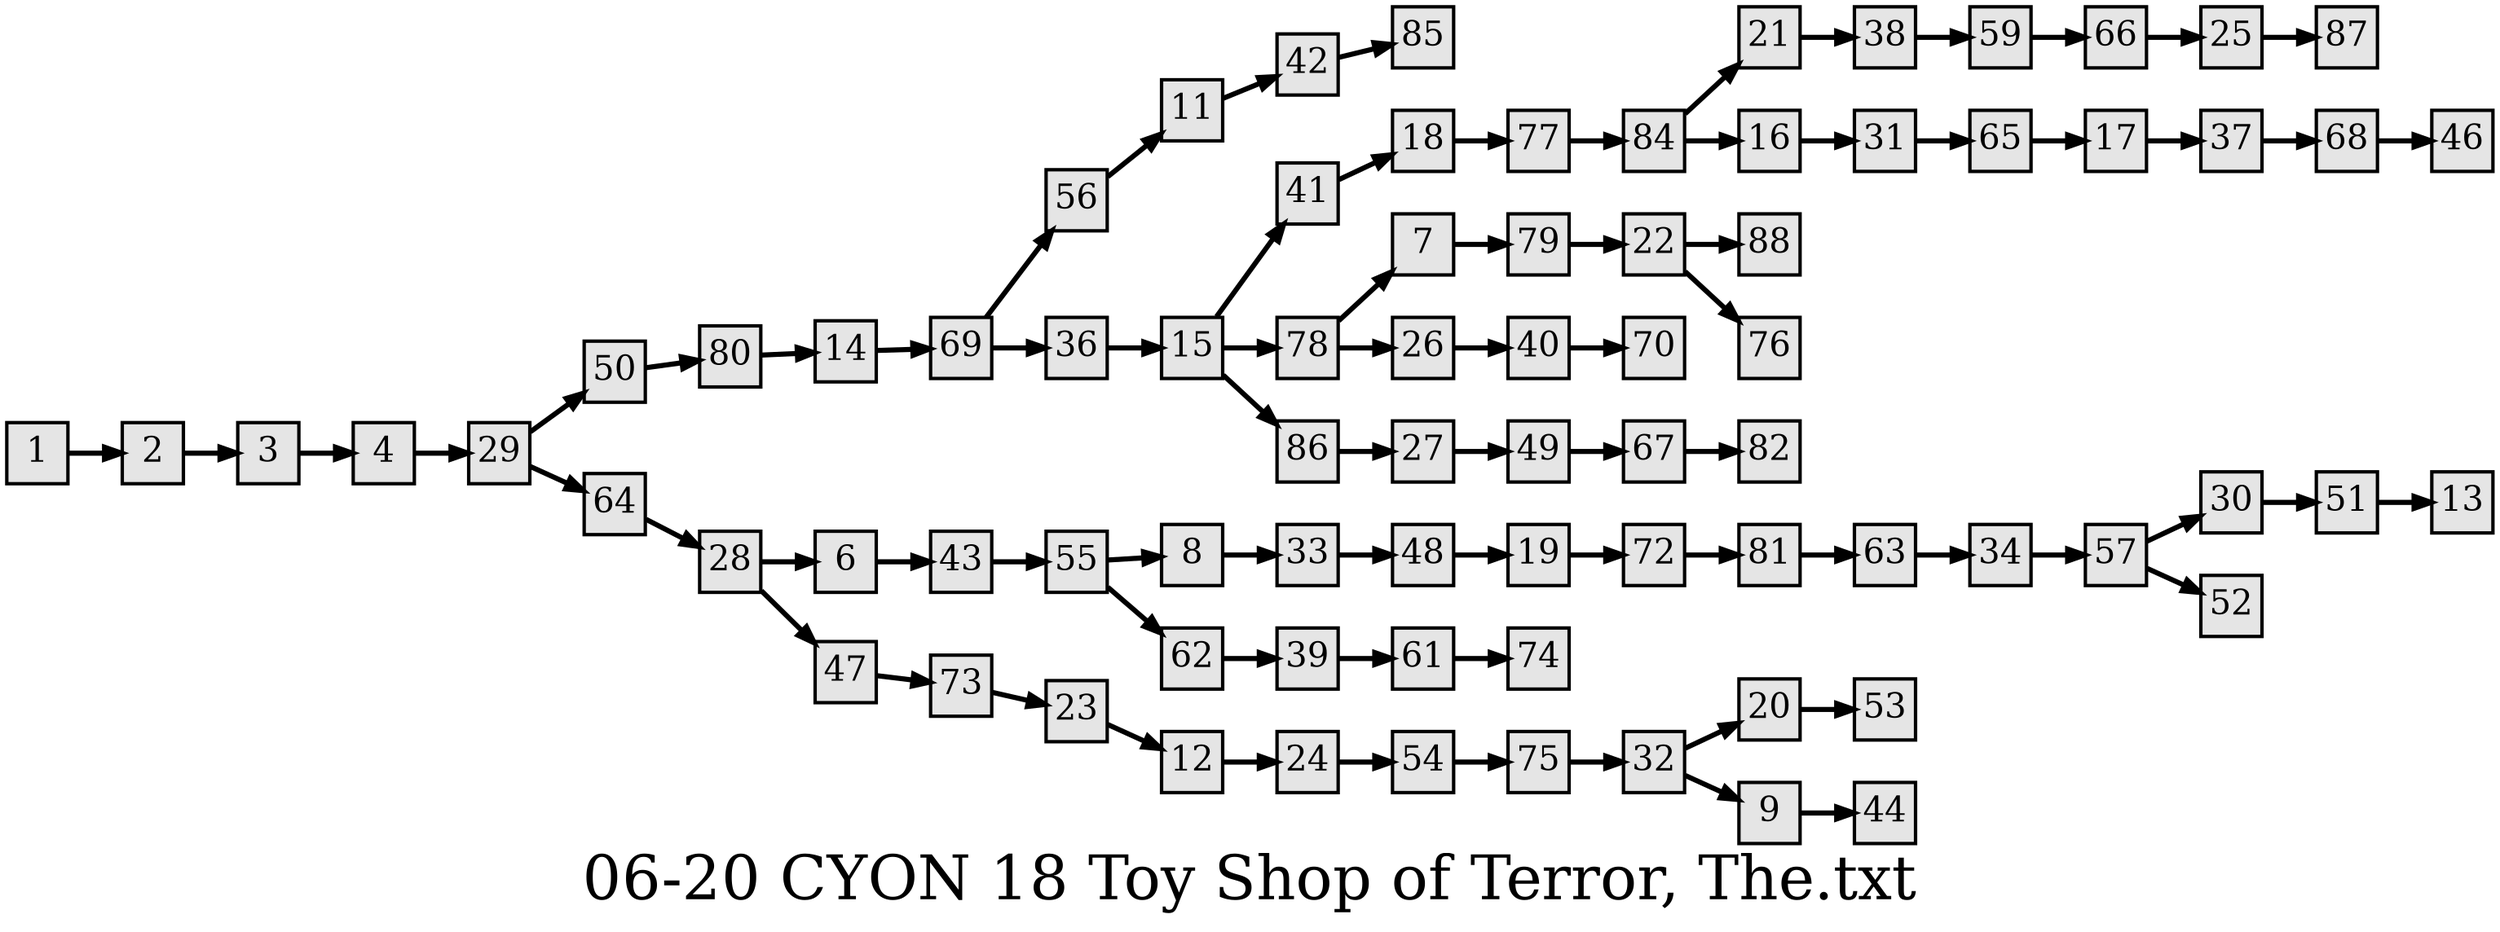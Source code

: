 digraph g{
  graph [ label="06-20 CYON 18 Toy Shop of Terror, The.txt" rankdir=LR, ordering=out, fontsize=36, nodesep="0.35", ranksep="0.45"];
  node  [shape=rect, penwidth=2, fontsize=20, style=filled, fillcolor=grey90, margin="0,0", labelfloat=true, regular=true, fixedsize=true];
  edge  [labelfloat=true, penwidth=3, fontsize=12];

  1 -> 2;
  2 -> 3;
  3 -> 4;
  4 -> 29;
  6 -> 43;
  7 -> 79;
  8 -> 33;
  9 -> 44;
  11 -> 42;
  12 -> 24;
  14 -> 69;
  15 -> 41;
  15 -> 78;
  15 -> 86;
  16 -> 31;
  17 -> 37;
  18 -> 77;
  19 -> 72;
  20 -> 53;
  21 -> 38;
  22 -> 88;
  22 -> 76;
  23 -> 12;
  24 -> 54;
  25 -> 87;
  26 -> 40;
  27 -> 49;
  28 -> 6;
  28 -> 47;
  29 -> 50;
  29 -> 64;
  30 -> 51;
  31 -> 65;
  32 -> 20;
  32 -> 9;
  33 -> 48;
  34 -> 57;
  36 -> 15;
  37 -> 68;
  38 -> 59;
  39 -> 61;
  40 -> 70;
  41 -> 18;
  42 -> 85;
  43 -> 55;
  47 -> 73;
  48 -> 19;
  49 -> 67;
  50 -> 80;
  51 -> 13;
  54 -> 75;
  55 -> 8;
  55 -> 62;
  56 -> 11;
  57 -> 30;
  57 -> 52;
  59 -> 66;
  61 -> 74;
  62 -> 39;
  63 -> 34;
  64 -> 28;
  65 -> 17;
  66 -> 25;
  67 -> 82;
  68 -> 46;
  69 -> 56;
  69 -> 36;
  72 -> 81;
  73 -> 23;
  75 -> 32;
  77 -> 84;
  78 -> 7;
  78 -> 26;
  79 -> 22;
  80 -> 14;
  81 -> 63;
  84 -> 21;
  84 -> 16;
  86 -> 27;
}

